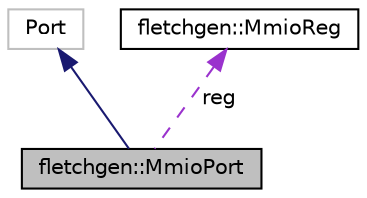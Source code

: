 digraph "fletchgen::MmioPort"
{
 // LATEX_PDF_SIZE
  edge [fontname="Helvetica",fontsize="10",labelfontname="Helvetica",labelfontsize="10"];
  node [fontname="Helvetica",fontsize="10",shape=record];
  Node1 [label="fletchgen::MmioPort",height=0.2,width=0.4,color="black", fillcolor="grey75", style="filled", fontcolor="black",tooltip="A port on the vhdmmio component. Remembers what register spec it came from."];
  Node2 -> Node1 [dir="back",color="midnightblue",fontsize="10",style="solid",fontname="Helvetica"];
  Node2 [label="Port",height=0.2,width=0.4,color="grey75", fillcolor="white", style="filled",tooltip=" "];
  Node3 -> Node1 [dir="back",color="darkorchid3",fontsize="10",style="dashed",label=" reg" ,fontname="Helvetica"];
  Node3 [label="fletchgen::MmioReg",height=0.2,width=0.4,color="black", fillcolor="white", style="filled",URL="$structfletchgen_1_1_mmio_reg.html",tooltip="Structure to represent an mmio register."];
}
